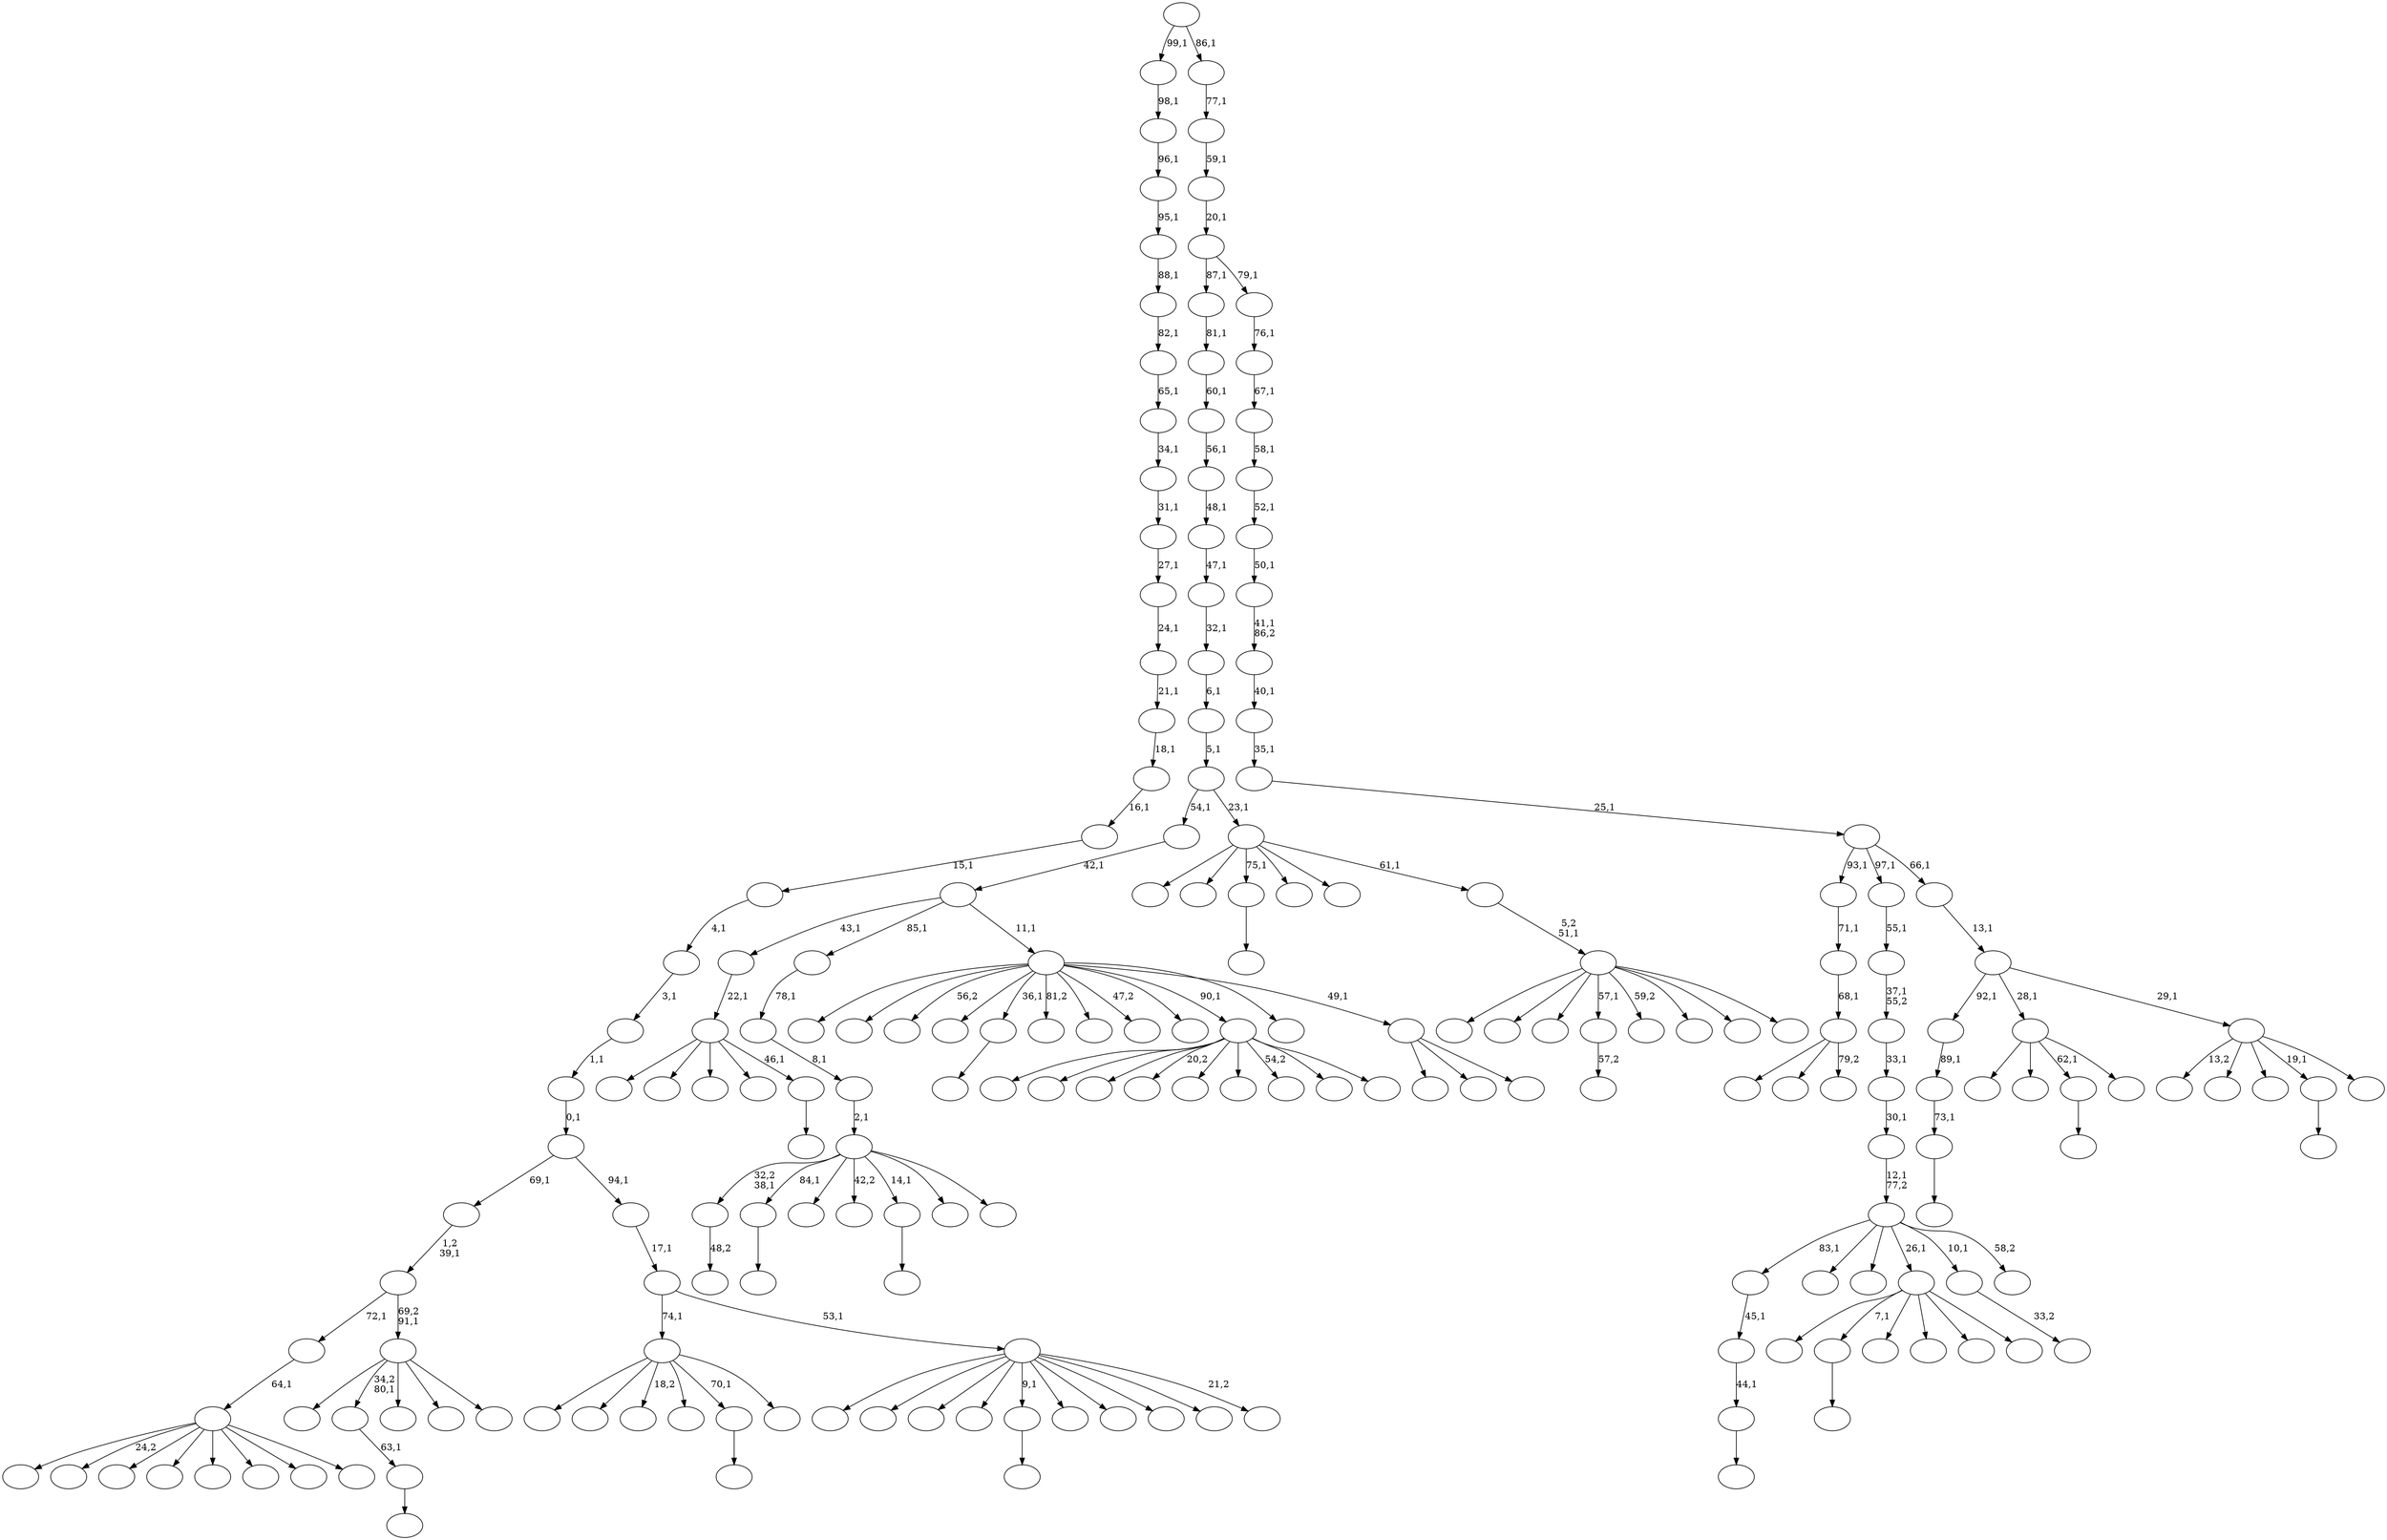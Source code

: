 digraph T {
	200 [label=""]
	199 [label=""]
	198 [label=""]
	197 [label=""]
	196 [label=""]
	195 [label=""]
	194 [label=""]
	193 [label=""]
	192 [label=""]
	191 [label=""]
	190 [label=""]
	189 [label=""]
	188 [label=""]
	187 [label=""]
	186 [label=""]
	185 [label=""]
	184 [label=""]
	183 [label=""]
	182 [label=""]
	181 [label=""]
	180 [label=""]
	179 [label=""]
	178 [label=""]
	177 [label=""]
	176 [label=""]
	175 [label=""]
	174 [label=""]
	173 [label=""]
	172 [label=""]
	171 [label=""]
	170 [label=""]
	169 [label=""]
	168 [label=""]
	167 [label=""]
	166 [label=""]
	165 [label=""]
	164 [label=""]
	163 [label=""]
	162 [label=""]
	161 [label=""]
	160 [label=""]
	159 [label=""]
	158 [label=""]
	157 [label=""]
	156 [label=""]
	155 [label=""]
	154 [label=""]
	153 [label=""]
	152 [label=""]
	151 [label=""]
	150 [label=""]
	149 [label=""]
	148 [label=""]
	147 [label=""]
	146 [label=""]
	145 [label=""]
	144 [label=""]
	143 [label=""]
	142 [label=""]
	141 [label=""]
	140 [label=""]
	139 [label=""]
	138 [label=""]
	137 [label=""]
	136 [label=""]
	135 [label=""]
	134 [label=""]
	133 [label=""]
	132 [label=""]
	131 [label=""]
	130 [label=""]
	129 [label=""]
	128 [label=""]
	127 [label=""]
	126 [label=""]
	125 [label=""]
	124 [label=""]
	123 [label=""]
	122 [label=""]
	121 [label=""]
	120 [label=""]
	119 [label=""]
	118 [label=""]
	117 [label=""]
	116 [label=""]
	115 [label=""]
	114 [label=""]
	113 [label=""]
	112 [label=""]
	111 [label=""]
	110 [label=""]
	109 [label=""]
	108 [label=""]
	107 [label=""]
	106 [label=""]
	105 [label=""]
	104 [label=""]
	103 [label=""]
	102 [label=""]
	101 [label=""]
	100 [label=""]
	99 [label=""]
	98 [label=""]
	97 [label=""]
	96 [label=""]
	95 [label=""]
	94 [label=""]
	93 [label=""]
	92 [label=""]
	91 [label=""]
	90 [label=""]
	89 [label=""]
	88 [label=""]
	87 [label=""]
	86 [label=""]
	85 [label=""]
	84 [label=""]
	83 [label=""]
	82 [label=""]
	81 [label=""]
	80 [label=""]
	79 [label=""]
	78 [label=""]
	77 [label=""]
	76 [label=""]
	75 [label=""]
	74 [label=""]
	73 [label=""]
	72 [label=""]
	71 [label=""]
	70 [label=""]
	69 [label=""]
	68 [label=""]
	67 [label=""]
	66 [label=""]
	65 [label=""]
	64 [label=""]
	63 [label=""]
	62 [label=""]
	61 [label=""]
	60 [label=""]
	59 [label=""]
	58 [label=""]
	57 [label=""]
	56 [label=""]
	55 [label=""]
	54 [label=""]
	53 [label=""]
	52 [label=""]
	51 [label=""]
	50 [label=""]
	49 [label=""]
	48 [label=""]
	47 [label=""]
	46 [label=""]
	45 [label=""]
	44 [label=""]
	43 [label=""]
	42 [label=""]
	41 [label=""]
	40 [label=""]
	39 [label=""]
	38 [label=""]
	37 [label=""]
	36 [label=""]
	35 [label=""]
	34 [label=""]
	33 [label=""]
	32 [label=""]
	31 [label=""]
	30 [label=""]
	29 [label=""]
	28 [label=""]
	27 [label=""]
	26 [label=""]
	25 [label=""]
	24 [label=""]
	23 [label=""]
	22 [label=""]
	21 [label=""]
	20 [label=""]
	19 [label=""]
	18 [label=""]
	17 [label=""]
	16 [label=""]
	15 [label=""]
	14 [label=""]
	13 [label=""]
	12 [label=""]
	11 [label=""]
	10 [label=""]
	9 [label=""]
	8 [label=""]
	7 [label=""]
	6 [label=""]
	5 [label=""]
	4 [label=""]
	3 [label=""]
	2 [label=""]
	1 [label=""]
	0 [label=""]
	196 -> 197 [label="48,2"]
	190 -> 191 [label=""]
	183 -> 184 [label=""]
	178 -> 179 [label=""]
	169 -> 170 [label="57,2"]
	165 -> 166 [label=""]
	164 -> 165 [label="44,1"]
	163 -> 164 [label="45,1"]
	157 -> 158 [label=""]
	140 -> 141 [label=""]
	139 -> 148 [label=""]
	139 -> 147 [label=""]
	139 -> 144 [label=""]
	139 -> 143 [label=""]
	139 -> 140 [label="46,1"]
	138 -> 139 [label="22,1"]
	135 -> 136 [label=""]
	128 -> 129 [label=""]
	124 -> 125 [label=""]
	123 -> 124 [label="63,1"]
	119 -> 120 [label=""]
	110 -> 111 [label=""]
	107 -> 108 [label=""]
	104 -> 194 [label=""]
	104 -> 190 [label="7,1"]
	104 -> 137 [label=""]
	104 -> 132 [label=""]
	104 -> 126 [label=""]
	104 -> 105 [label=""]
	100 -> 101 [label="33,2"]
	97 -> 196 [label="32,2\n38,1"]
	97 -> 183 [label="84,1"]
	97 -> 152 [label=""]
	97 -> 145 [label="42,2"]
	97 -> 119 [label="14,1"]
	97 -> 117 [label=""]
	97 -> 98 [label=""]
	96 -> 97 [label="2,1"]
	95 -> 96 [label="8,1"]
	94 -> 95 [label="78,1"]
	90 -> 200 [label=""]
	90 -> 188 [label=""]
	90 -> 168 [label=""]
	90 -> 151 [label="20,2"]
	90 -> 149 [label=""]
	90 -> 131 [label=""]
	90 -> 113 [label="54,2"]
	90 -> 93 [label=""]
	90 -> 91 [label=""]
	88 -> 172 [label=""]
	88 -> 112 [label=""]
	88 -> 89 [label="79,2"]
	87 -> 88 [label="68,1"]
	86 -> 87 [label="71,1"]
	83 -> 199 [label=""]
	83 -> 174 [label="24,2"]
	83 -> 155 [label=""]
	83 -> 146 [label=""]
	83 -> 122 [label=""]
	83 -> 116 [label=""]
	83 -> 109 [label=""]
	83 -> 84 [label=""]
	82 -> 83 [label="64,1"]
	80 -> 81 [label=""]
	79 -> 80 [label="73,1"]
	78 -> 79 [label="89,1"]
	76 -> 193 [label=""]
	76 -> 167 [label=""]
	76 -> 157 [label="62,1"]
	76 -> 77 [label=""]
	73 -> 185 [label=""]
	73 -> 156 [label=""]
	73 -> 142 [label="18,2"]
	73 -> 134 [label=""]
	73 -> 110 [label="70,1"]
	73 -> 74 [label=""]
	70 -> 182 [label=""]
	70 -> 175 [label=""]
	70 -> 71 [label=""]
	69 -> 195 [label=""]
	69 -> 189 [label=""]
	69 -> 186 [label="56,2"]
	69 -> 180 [label=""]
	69 -> 178 [label="36,1"]
	69 -> 162 [label="81,2"]
	69 -> 127 [label=""]
	69 -> 121 [label="47,2"]
	69 -> 106 [label=""]
	69 -> 90 [label="90,1"]
	69 -> 72 [label=""]
	69 -> 70 [label="49,1"]
	68 -> 138 [label="43,1"]
	68 -> 94 [label="85,1"]
	68 -> 69 [label="11,1"]
	67 -> 68 [label="42,1"]
	65 -> 163 [label="83,1"]
	65 -> 159 [label=""]
	65 -> 153 [label=""]
	65 -> 104 [label="26,1"]
	65 -> 100 [label="10,1"]
	65 -> 66 [label="58,2"]
	64 -> 65 [label="12,1\n77,2"]
	63 -> 64 [label="30,1"]
	62 -> 63 [label="33,1"]
	61 -> 62 [label="37,1\n55,2"]
	60 -> 61 [label="55,1"]
	57 -> 171 [label=""]
	57 -> 123 [label="34,2\n80,1"]
	57 -> 99 [label=""]
	57 -> 92 [label=""]
	57 -> 58 [label=""]
	56 -> 82 [label="72,1"]
	56 -> 57 [label="69,2\n91,1"]
	55 -> 56 [label="1,2\n39,1"]
	53 -> 173 [label=""]
	53 -> 160 [label=""]
	53 -> 150 [label=""]
	53 -> 133 [label=""]
	53 -> 128 [label="9,1"]
	53 -> 115 [label=""]
	53 -> 114 [label=""]
	53 -> 103 [label=""]
	53 -> 75 [label=""]
	53 -> 54 [label="21,2"]
	52 -> 73 [label="74,1"]
	52 -> 53 [label="53,1"]
	51 -> 52 [label="17,1"]
	50 -> 55 [label="69,1"]
	50 -> 51 [label="94,1"]
	49 -> 50 [label="0,1"]
	48 -> 49 [label="1,1"]
	47 -> 48 [label="3,1"]
	46 -> 47 [label="4,1"]
	45 -> 46 [label="15,1"]
	44 -> 45 [label="16,1"]
	43 -> 44 [label="18,1"]
	42 -> 43 [label="21,1"]
	41 -> 42 [label="24,1"]
	40 -> 41 [label="27,1"]
	39 -> 40 [label="31,1"]
	38 -> 39 [label="34,1"]
	37 -> 38 [label="65,1"]
	36 -> 37 [label="82,1"]
	35 -> 36 [label="88,1"]
	34 -> 35 [label="95,1"]
	33 -> 34 [label="96,1"]
	32 -> 33 [label="98,1"]
	30 -> 192 [label=""]
	30 -> 181 [label=""]
	30 -> 176 [label=""]
	30 -> 169 [label="57,1"]
	30 -> 130 [label="59,2"]
	30 -> 118 [label=""]
	30 -> 102 [label=""]
	30 -> 31 [label=""]
	29 -> 30 [label="5,2\n51,1"]
	28 -> 198 [label=""]
	28 -> 187 [label=""]
	28 -> 135 [label="75,1"]
	28 -> 85 [label=""]
	28 -> 59 [label=""]
	28 -> 29 [label="61,1"]
	27 -> 67 [label="54,1"]
	27 -> 28 [label="23,1"]
	26 -> 27 [label="5,1"]
	25 -> 26 [label="6,1"]
	24 -> 25 [label="32,1"]
	23 -> 24 [label="47,1"]
	22 -> 23 [label="48,1"]
	21 -> 22 [label="56,1"]
	20 -> 21 [label="60,1"]
	19 -> 20 [label="81,1"]
	17 -> 177 [label="13,2"]
	17 -> 161 [label=""]
	17 -> 154 [label=""]
	17 -> 107 [label="19,1"]
	17 -> 18 [label=""]
	16 -> 78 [label="92,1"]
	16 -> 76 [label="28,1"]
	16 -> 17 [label="29,1"]
	15 -> 16 [label="13,1"]
	14 -> 86 [label="93,1"]
	14 -> 60 [label="97,1"]
	14 -> 15 [label="66,1"]
	13 -> 14 [label="25,1"]
	12 -> 13 [label="35,1"]
	11 -> 12 [label="40,1"]
	10 -> 11 [label="41,1\n86,2"]
	9 -> 10 [label="50,1"]
	8 -> 9 [label="52,1"]
	7 -> 8 [label="58,1"]
	6 -> 7 [label="67,1"]
	5 -> 6 [label="76,1"]
	4 -> 19 [label="87,1"]
	4 -> 5 [label="79,1"]
	3 -> 4 [label="20,1"]
	2 -> 3 [label="59,1"]
	1 -> 2 [label="77,1"]
	0 -> 32 [label="99,1"]
	0 -> 1 [label="86,1"]
}

